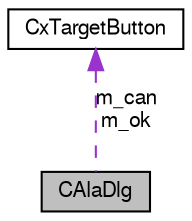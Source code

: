 digraph G
{
  edge [fontname="FreeSans",fontsize="10",labelfontname="FreeSans",labelfontsize="10"];
  node [fontname="FreeSans",fontsize="10",shape=record];
  Node1 [label="CAlaDlg",height=0.2,width=0.4,color="black", fillcolor="grey75", style="filled" fontcolor="black"];
  Node2 -> Node1 [dir=back,color="darkorchid3",fontsize="10",style="dashed",label="m_can\nm_ok",fontname="FreeSans"];
  Node2 [label="CxTargetButton",height=0.2,width=0.4,color="black", fillcolor="white", style="filled",URL="$class_cx_target_button.html"];
}
